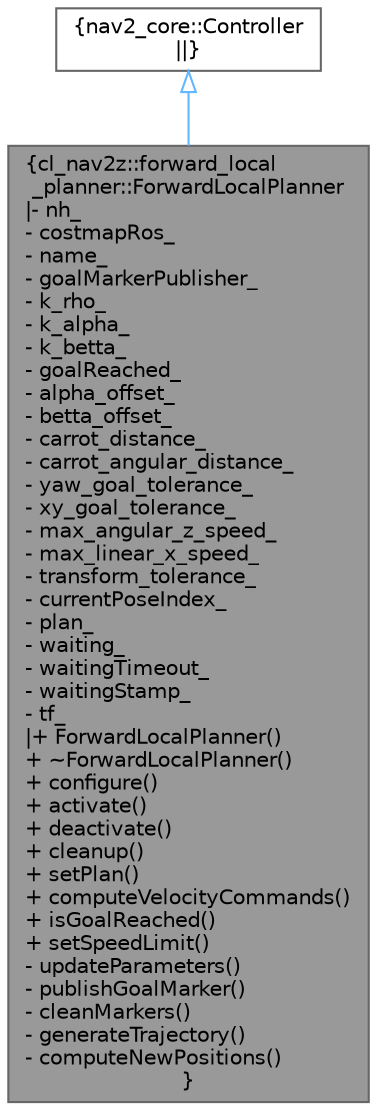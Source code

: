 digraph "cl_nav2z::forward_local_planner::ForwardLocalPlanner"
{
 // LATEX_PDF_SIZE
  bgcolor="transparent";
  edge [fontname=Helvetica,fontsize=10,labelfontname=Helvetica,labelfontsize=10];
  node [fontname=Helvetica,fontsize=10,shape=box,height=0.2,width=0.4];
  Node1 [label="{cl_nav2z::forward_local\l_planner::ForwardLocalPlanner\n|- nh_\l- costmapRos_\l- name_\l- goalMarkerPublisher_\l- k_rho_\l- k_alpha_\l- k_betta_\l- goalReached_\l- alpha_offset_\l- betta_offset_\l- carrot_distance_\l- carrot_angular_distance_\l- yaw_goal_tolerance_\l- xy_goal_tolerance_\l- max_angular_z_speed_\l- max_linear_x_speed_\l- transform_tolerance_\l- currentPoseIndex_\l- plan_\l- waiting_\l- waitingTimeout_\l- waitingStamp_\l- tf_\l|+ ForwardLocalPlanner()\l+ ~ForwardLocalPlanner()\l+ configure()\l+ activate()\l+ deactivate()\l+ cleanup()\l+ setPlan()\l+ computeVelocityCommands()\l+ isGoalReached()\l+ setSpeedLimit()\l- updateParameters()\l- publishGoalMarker()\l- cleanMarkers()\l- generateTrajectory()\l- computeNewPositions()\l}",height=0.2,width=0.4,color="gray40", fillcolor="grey60", style="filled", fontcolor="black",tooltip=" "];
  Node2 -> Node1 [dir="back",color="steelblue1",style="solid",arrowtail="onormal"];
  Node2 [label="{nav2_core::Controller\n||}",height=0.2,width=0.4,color="gray40", fillcolor="white", style="filled",tooltip=" "];
}
